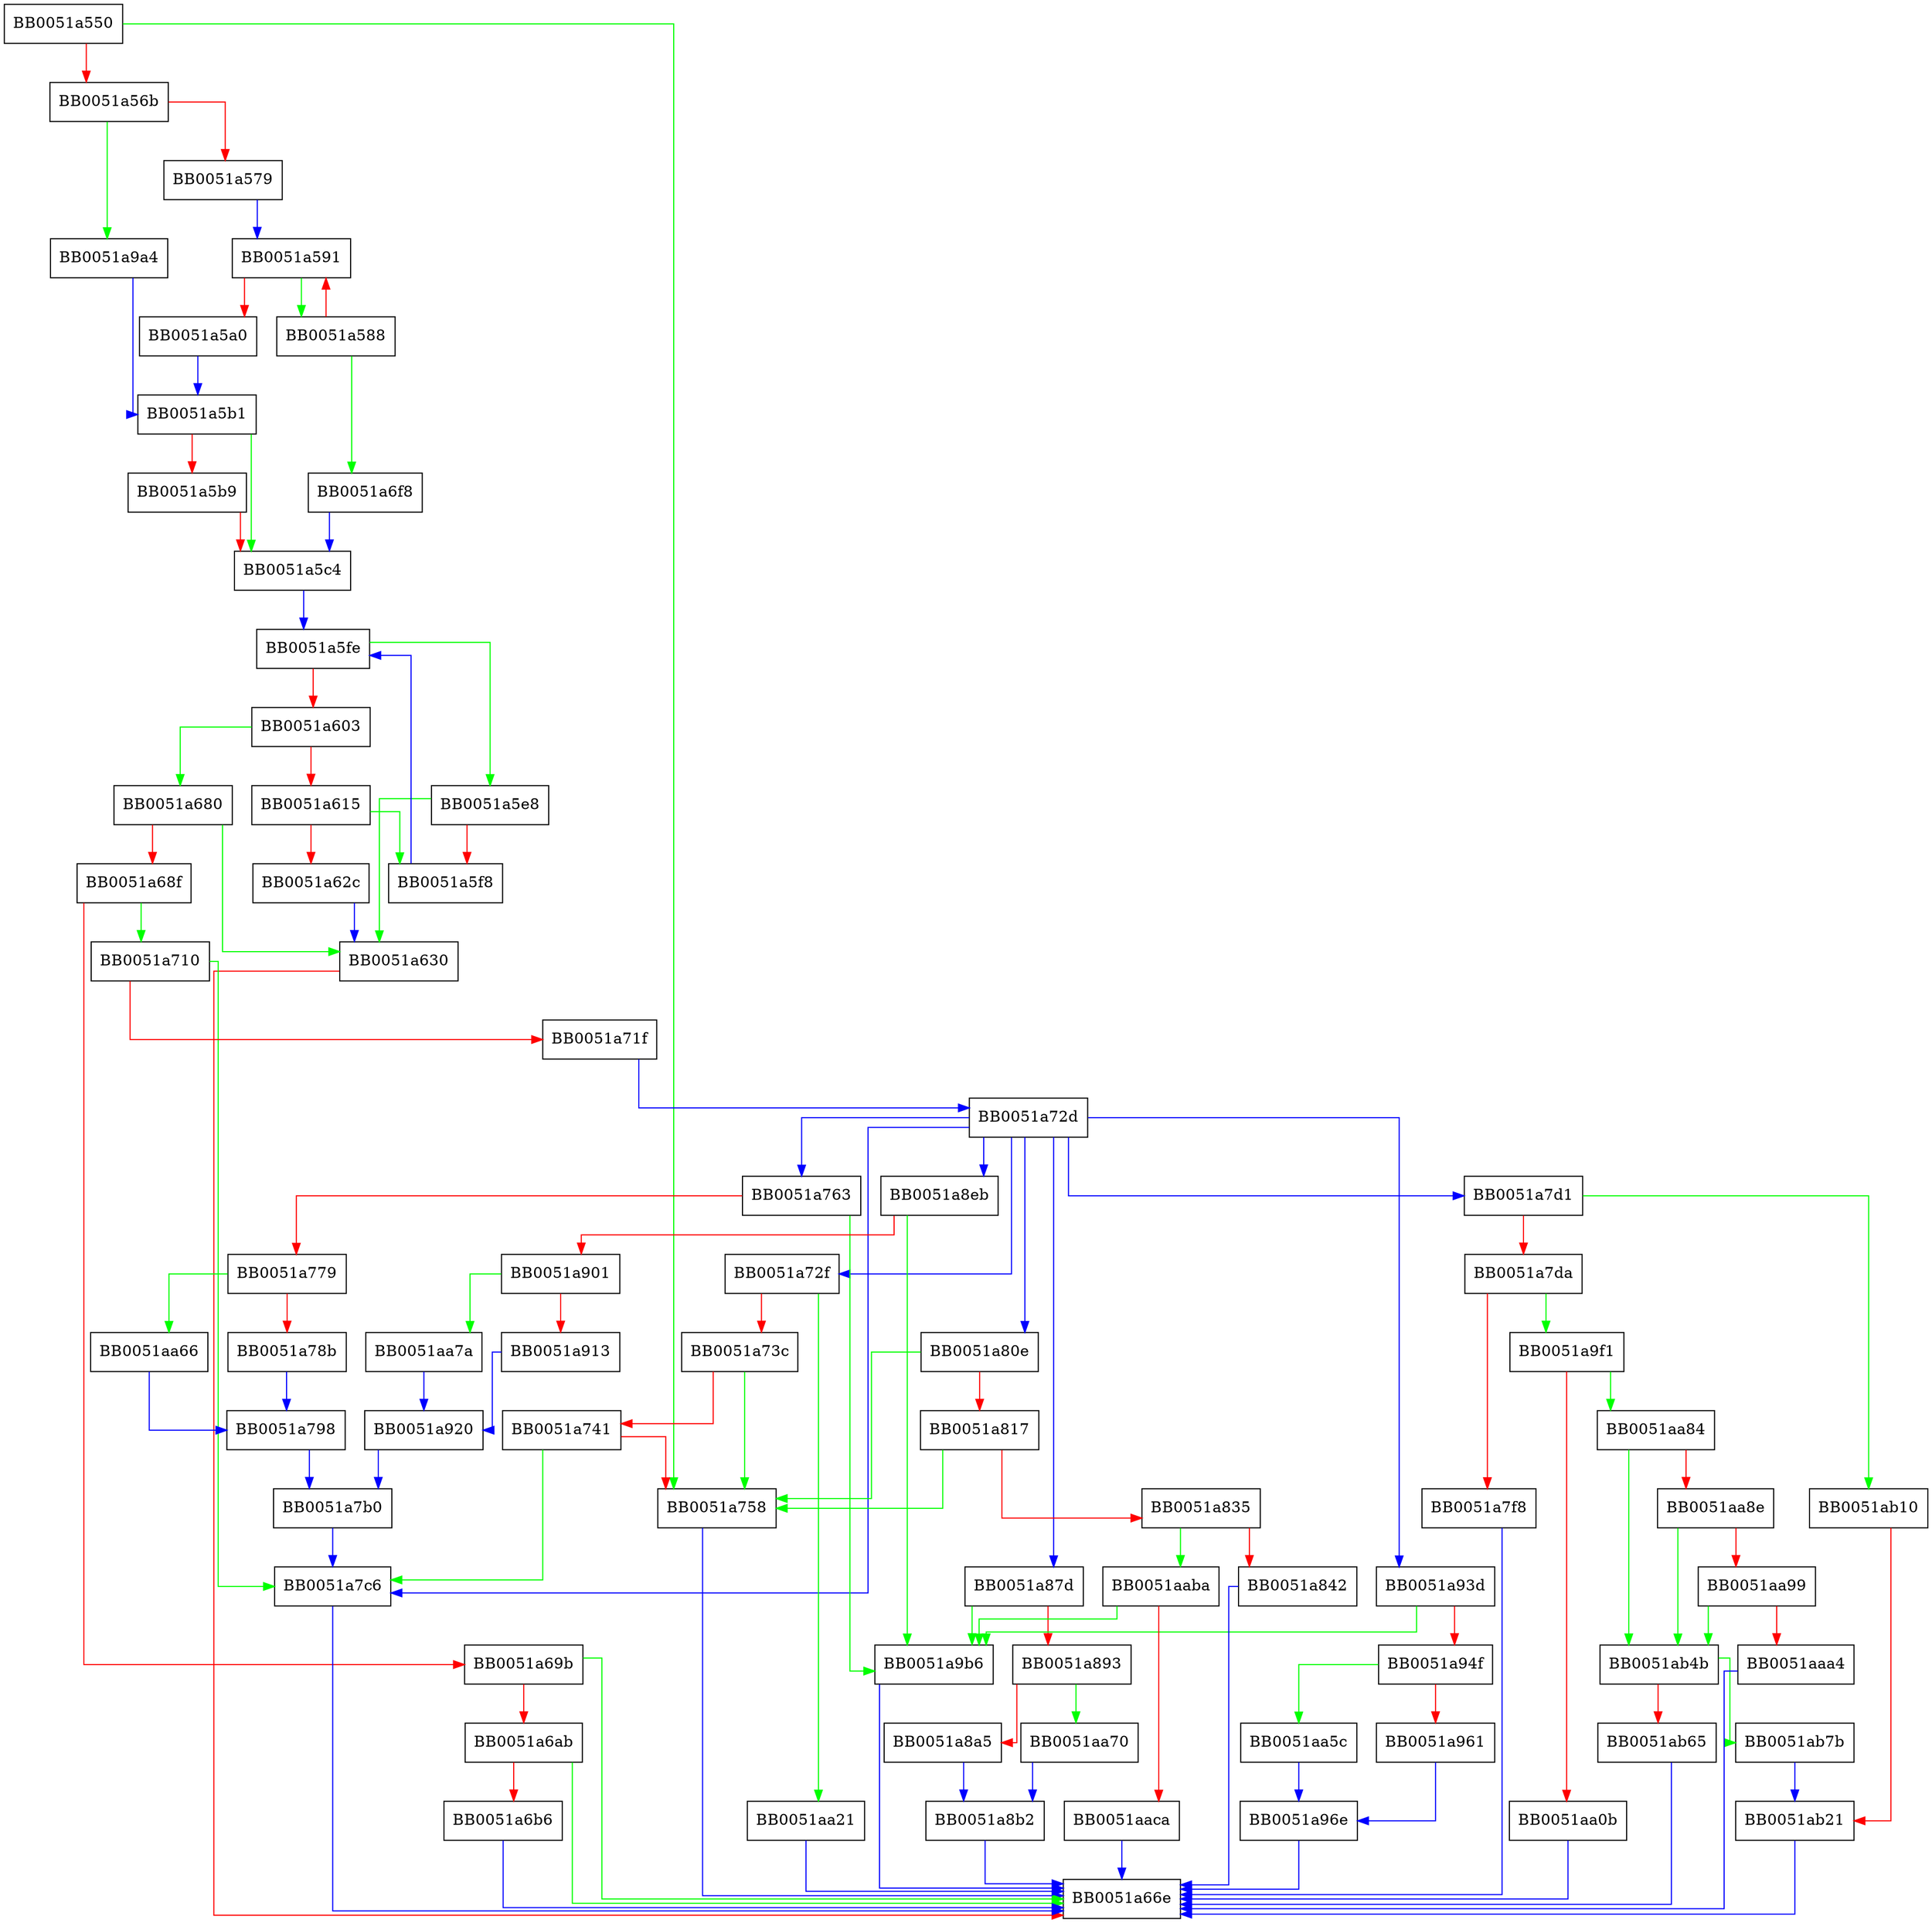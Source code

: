 digraph asn1_cb {
  node [shape="box"];
  graph [splines=ortho];
  BB0051a550 -> BB0051a758 [color="green"];
  BB0051a550 -> BB0051a56b [color="red"];
  BB0051a56b -> BB0051a9a4 [color="green"];
  BB0051a56b -> BB0051a579 [color="red"];
  BB0051a579 -> BB0051a591 [color="blue"];
  BB0051a588 -> BB0051a6f8 [color="green"];
  BB0051a588 -> BB0051a591 [color="red"];
  BB0051a591 -> BB0051a588 [color="green"];
  BB0051a591 -> BB0051a5a0 [color="red"];
  BB0051a5a0 -> BB0051a5b1 [color="blue"];
  BB0051a5b1 -> BB0051a5c4 [color="green"];
  BB0051a5b1 -> BB0051a5b9 [color="red"];
  BB0051a5b9 -> BB0051a5c4 [color="red"];
  BB0051a5c4 -> BB0051a5fe [color="blue"];
  BB0051a5e8 -> BB0051a630 [color="green"];
  BB0051a5e8 -> BB0051a5f8 [color="red"];
  BB0051a5f8 -> BB0051a5fe [color="blue"];
  BB0051a5fe -> BB0051a5e8 [color="green"];
  BB0051a5fe -> BB0051a603 [color="red"];
  BB0051a603 -> BB0051a680 [color="green"];
  BB0051a603 -> BB0051a615 [color="red"];
  BB0051a615 -> BB0051a5f8 [color="green"];
  BB0051a615 -> BB0051a62c [color="red"];
  BB0051a62c -> BB0051a630 [color="blue"];
  BB0051a630 -> BB0051a66e [color="red"];
  BB0051a680 -> BB0051a630 [color="green"];
  BB0051a680 -> BB0051a68f [color="red"];
  BB0051a68f -> BB0051a710 [color="green"];
  BB0051a68f -> BB0051a69b [color="red"];
  BB0051a69b -> BB0051a66e [color="green"];
  BB0051a69b -> BB0051a6ab [color="red"];
  BB0051a6ab -> BB0051a66e [color="green"];
  BB0051a6ab -> BB0051a6b6 [color="red"];
  BB0051a6b6 -> BB0051a66e [color="blue"];
  BB0051a6f8 -> BB0051a5c4 [color="blue"];
  BB0051a710 -> BB0051a7c6 [color="green"];
  BB0051a710 -> BB0051a71f [color="red"];
  BB0051a71f -> BB0051a72d [color="blue"];
  BB0051a72d -> BB0051a72f [color="blue"];
  BB0051a72d -> BB0051a80e [color="blue"];
  BB0051a72d -> BB0051a7c6 [color="blue"];
  BB0051a72d -> BB0051a87d [color="blue"];
  BB0051a72d -> BB0051a93d [color="blue"];
  BB0051a72d -> BB0051a763 [color="blue"];
  BB0051a72d -> BB0051a8eb [color="blue"];
  BB0051a72d -> BB0051a7d1 [color="blue"];
  BB0051a72f -> BB0051aa21 [color="green"];
  BB0051a72f -> BB0051a73c [color="red"];
  BB0051a73c -> BB0051a758 [color="green"];
  BB0051a73c -> BB0051a741 [color="red"];
  BB0051a741 -> BB0051a7c6 [color="green"];
  BB0051a741 -> BB0051a758 [color="red"];
  BB0051a758 -> BB0051a66e [color="blue"];
  BB0051a763 -> BB0051a9b6 [color="green"];
  BB0051a763 -> BB0051a779 [color="red"];
  BB0051a779 -> BB0051aa66 [color="green"];
  BB0051a779 -> BB0051a78b [color="red"];
  BB0051a78b -> BB0051a798 [color="blue"];
  BB0051a798 -> BB0051a7b0 [color="blue"];
  BB0051a7b0 -> BB0051a7c6 [color="blue"];
  BB0051a7c6 -> BB0051a66e [color="blue"];
  BB0051a7d1 -> BB0051ab10 [color="green"];
  BB0051a7d1 -> BB0051a7da [color="red"];
  BB0051a7da -> BB0051a9f1 [color="green"];
  BB0051a7da -> BB0051a7f8 [color="red"];
  BB0051a7f8 -> BB0051a66e [color="blue"];
  BB0051a80e -> BB0051a758 [color="green"];
  BB0051a80e -> BB0051a817 [color="red"];
  BB0051a817 -> BB0051a758 [color="green"];
  BB0051a817 -> BB0051a835 [color="red"];
  BB0051a835 -> BB0051aaba [color="green"];
  BB0051a835 -> BB0051a842 [color="red"];
  BB0051a842 -> BB0051a66e [color="blue"];
  BB0051a87d -> BB0051a9b6 [color="green"];
  BB0051a87d -> BB0051a893 [color="red"];
  BB0051a893 -> BB0051aa70 [color="green"];
  BB0051a893 -> BB0051a8a5 [color="red"];
  BB0051a8a5 -> BB0051a8b2 [color="blue"];
  BB0051a8b2 -> BB0051a66e [color="blue"];
  BB0051a8eb -> BB0051a9b6 [color="green"];
  BB0051a8eb -> BB0051a901 [color="red"];
  BB0051a901 -> BB0051aa7a [color="green"];
  BB0051a901 -> BB0051a913 [color="red"];
  BB0051a913 -> BB0051a920 [color="blue"];
  BB0051a920 -> BB0051a7b0 [color="blue"];
  BB0051a93d -> BB0051a9b6 [color="green"];
  BB0051a93d -> BB0051a94f [color="red"];
  BB0051a94f -> BB0051aa5c [color="green"];
  BB0051a94f -> BB0051a961 [color="red"];
  BB0051a961 -> BB0051a96e [color="blue"];
  BB0051a96e -> BB0051a66e [color="blue"];
  BB0051a9a4 -> BB0051a5b1 [color="blue"];
  BB0051a9b6 -> BB0051a66e [color="blue"];
  BB0051a9f1 -> BB0051aa84 [color="green"];
  BB0051a9f1 -> BB0051aa0b [color="red"];
  BB0051aa0b -> BB0051a66e [color="blue"];
  BB0051aa21 -> BB0051a66e [color="blue"];
  BB0051aa5c -> BB0051a96e [color="blue"];
  BB0051aa66 -> BB0051a798 [color="blue"];
  BB0051aa70 -> BB0051a8b2 [color="blue"];
  BB0051aa7a -> BB0051a920 [color="blue"];
  BB0051aa84 -> BB0051ab4b [color="green"];
  BB0051aa84 -> BB0051aa8e [color="red"];
  BB0051aa8e -> BB0051ab4b [color="green"];
  BB0051aa8e -> BB0051aa99 [color="red"];
  BB0051aa99 -> BB0051ab4b [color="green"];
  BB0051aa99 -> BB0051aaa4 [color="red"];
  BB0051aaa4 -> BB0051a66e [color="blue"];
  BB0051aaba -> BB0051a9b6 [color="green"];
  BB0051aaba -> BB0051aaca [color="red"];
  BB0051aaca -> BB0051a66e [color="blue"];
  BB0051ab10 -> BB0051ab21 [color="red"];
  BB0051ab21 -> BB0051a66e [color="blue"];
  BB0051ab4b -> BB0051ab7b [color="green"];
  BB0051ab4b -> BB0051ab65 [color="red"];
  BB0051ab65 -> BB0051a66e [color="blue"];
  BB0051ab7b -> BB0051ab21 [color="blue"];
}